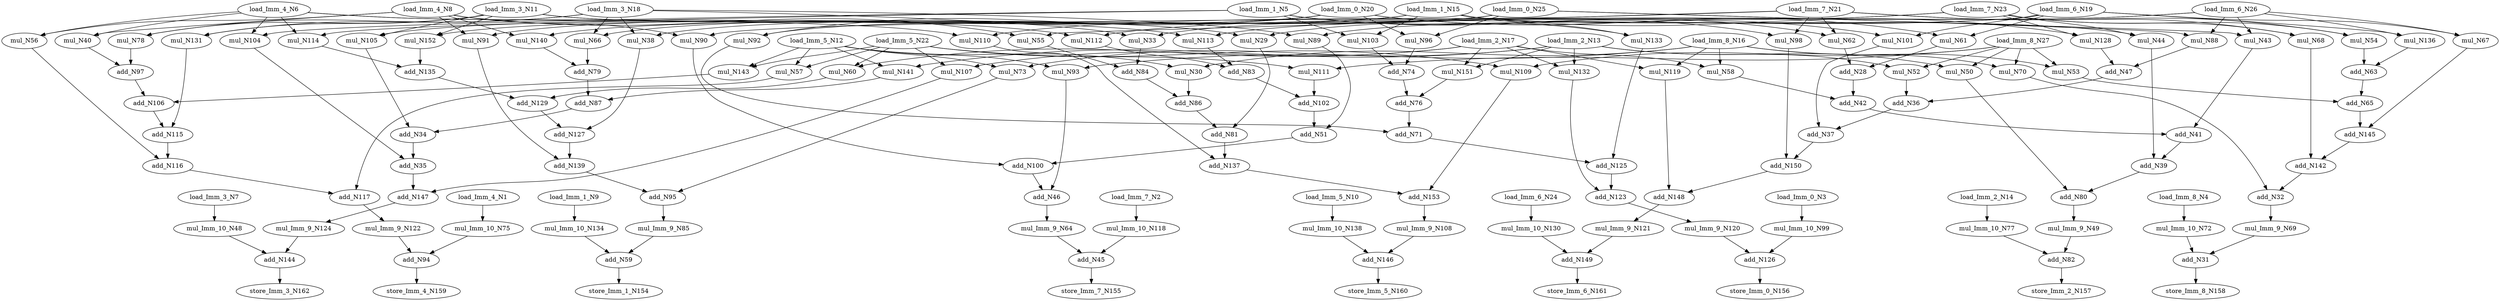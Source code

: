 digraph graphname {
N124 [color="black", ntype="operation", label="mul_Imm_9_N124"];
N127 [color="black", ntype="operation", label="add_N127"];
N126 [color="black", ntype="operation", label="add_N126"];
N121 [color="black", ntype="operation", label="mul_Imm_9_N121"];
N120 [color="black", ntype="operation", label="mul_Imm_9_N120"];
N29 [color="black", ntype="operation", label="mul_N29"];
N28 [color="black", ntype="operation", label="add_N28"];
N123 [color="black", ntype="operation", label="add_N123"];
N23 [color="black", ntype="operation", label="load_Imm_7_N23"];
N22 [color="black", ntype="operation", label="load_Imm_5_N22"];
N21 [color="black", ntype="operation", label="load_Imm_7_N21"];
N20 [color="black", ntype="operation", label="load_Imm_0_N20"];
N27 [color="black", ntype="operation", label="load_Imm_8_N27"];
N26 [color="black", ntype="operation", label="load_Imm_6_N26"];
N25 [color="black", ntype="operation", label="load_Imm_0_N25"];
N24 [color="black", ntype="operation", label="load_Imm_6_N24"];
N85 [color="black", ntype="operation", label="mul_Imm_9_N85"];
N84 [color="black", ntype="operation", label="add_N84"];
N87 [color="black", ntype="operation", label="add_N87"];
N86 [color="black", ntype="operation", label="add_N86"];
N81 [color="black", ntype="operation", label="add_N81"];
N80 [color="black", ntype="operation", label="add_N80"];
N83 [color="black", ntype="operation", label="add_N83"];
N82 [color="black", ntype="operation", label="add_N82"];
N89 [color="black", ntype="operation", label="mul_N89"];
N88 [color="black", ntype="operation", label="mul_N88"];
N38 [color="black", ntype="operation", label="mul_N38"];
N39 [color="black", ntype="operation", label="add_N39"];
N30 [color="black", ntype="operation", label="mul_N30"];
N31 [color="black", ntype="operation", label="add_N31"];
N32 [color="black", ntype="operation", label="add_N32"];
N33 [color="black", ntype="operation", label="mul_N33"];
N34 [color="black", ntype="operation", label="add_N34"];
N35 [color="black", ntype="operation", label="add_N35"];
N36 [color="black", ntype="operation", label="add_N36"];
N37 [color="black", ntype="operation", label="add_N37"];
N98 [color="black", ntype="operation", label="mul_N98"];
N99 [color="black", ntype="operation", label="mul_Imm_10_N99"];
N92 [color="black", ntype="operation", label="mul_N92"];
N93 [color="black", ntype="operation", label="mul_N93"];
N90 [color="black", ntype="operation", label="mul_N90"];
N91 [color="black", ntype="operation", label="mul_N91"];
N96 [color="black", ntype="operation", label="mul_N96"];
N97 [color="black", ntype="operation", label="add_N97"];
N94 [color="black", ntype="operation", label="add_N94"];
N95 [color="black", ntype="operation", label="add_N95"];
N114 [color="black", ntype="operation", label="mul_N114"];
N115 [color="black", ntype="operation", label="add_N115"];
N116 [color="black", ntype="operation", label="add_N116"];
N117 [color="black", ntype="operation", label="add_N117"];
N110 [color="black", ntype="operation", label="mul_N110"];
N111 [color="black", ntype="operation", label="mul_N111"];
N112 [color="black", ntype="operation", label="mul_N112"];
N113 [color="black", ntype="operation", label="mul_N113"];
N118 [color="black", ntype="operation", label="mul_Imm_10_N118"];
N119 [color="black", ntype="operation", label="mul_N119"];
N122 [color="black", ntype="operation", label="mul_Imm_9_N122"];
N107 [color="black", ntype="operation", label="mul_N107"];
N106 [color="black", ntype="operation", label="add_N106"];
N105 [color="black", ntype="operation", label="mul_N105"];
N104 [color="black", ntype="operation", label="mul_N104"];
N103 [color="black", ntype="operation", label="mul_N103"];
N102 [color="black", ntype="operation", label="add_N102"];
N101 [color="black", ntype="operation", label="mul_N101"];
N100 [color="black", ntype="operation", label="add_N100"];
N109 [color="black", ntype="operation", label="mul_N109"];
N108 [color="black", ntype="operation", label="mul_Imm_9_N108"];
N12 [color="black", ntype="operation", label="load_Imm_5_N12"];
N13 [color="black", ntype="operation", label="load_Imm_2_N13"];
N10 [color="black", ntype="operation", label="load_Imm_5_N10"];
N11 [color="black", ntype="operation", label="load_Imm_3_N11"];
N16 [color="black", ntype="operation", label="load_Imm_8_N16"];
N17 [color="black", ntype="operation", label="load_Imm_2_N17"];
N14 [color="black", ntype="operation", label="load_Imm_2_N14"];
N15 [color="black", ntype="operation", label="load_Imm_1_N15"];
N18 [color="black", ntype="operation", label="load_Imm_3_N18"];
N19 [color="black", ntype="operation", label="load_Imm_6_N19"];
N132 [color="black", ntype="operation", label="mul_N132"];
N133 [color="black", ntype="operation", label="mul_N133"];
N130 [color="black", ntype="operation", label="mul_Imm_10_N130"];
N131 [color="black", ntype="operation", label="mul_N131"];
N136 [color="black", ntype="operation", label="mul_N136"];
N137 [color="black", ntype="operation", label="add_N137"];
N134 [color="black", ntype="operation", label="mul_Imm_10_N134"];
N135 [color="black", ntype="operation", label="add_N135"];
N138 [color="black", ntype="operation", label="mul_Imm_10_N138"];
N139 [color="black", ntype="operation", label="add_N139"];
N67 [color="black", ntype="operation", label="mul_N67"];
N66 [color="black", ntype="operation", label="mul_N66"];
N65 [color="black", ntype="operation", label="add_N65"];
N64 [color="black", ntype="operation", label="mul_Imm_9_N64"];
N63 [color="black", ntype="operation", label="add_N63"];
N62 [color="black", ntype="operation", label="mul_N62"];
N61 [color="black", ntype="operation", label="mul_N61"];
N60 [color="black", ntype="operation", label="mul_N60"];
N69 [color="black", ntype="operation", label="mul_Imm_9_N69"];
N68 [color="black", ntype="operation", label="mul_N68"];
N8 [color="black", ntype="operation", label="load_Imm_4_N8"];
N9 [color="black", ntype="operation", label="load_Imm_1_N9"];
N129 [color="black", ntype="operation", label="add_N129"];
N128 [color="black", ntype="operation", label="mul_N128"];
N125 [color="black", ntype="operation", label="add_N125"];
N1 [color="black", ntype="operation", label="load_Imm_4_N1"];
N2 [color="black", ntype="operation", label="load_Imm_7_N2"];
N3 [color="black", ntype="operation", label="load_Imm_0_N3"];
N4 [color="black", ntype="operation", label="load_Imm_8_N4"];
N5 [color="black", ntype="operation", label="load_Imm_1_N5"];
N6 [color="black", ntype="operation", label="load_Imm_4_N6"];
N7 [color="black", ntype="operation", label="load_Imm_3_N7"];
N74 [color="black", ntype="operation", label="add_N74"];
N75 [color="black", ntype="operation", label="mul_Imm_10_N75"];
N76 [color="black", ntype="operation", label="add_N76"];
N77 [color="black", ntype="operation", label="mul_Imm_10_N77"];
N70 [color="black", ntype="operation", label="mul_N70"];
N71 [color="black", ntype="operation", label="add_N71"];
N72 [color="black", ntype="operation", label="mul_Imm_10_N72"];
N73 [color="black", ntype="operation", label="mul_N73"];
N78 [color="black", ntype="operation", label="mul_N78"];
N79 [color="black", ntype="operation", label="add_N79"];
N161 [color="black", ntype="operation", label="store_Imm_6_N161"];
N160 [color="black", ntype="operation", label="store_Imm_5_N160"];
N158 [color="black", ntype="operation", label="store_Imm_8_N158"];
N159 [color="black", ntype="operation", label="store_Imm_4_N159"];
N162 [color="black", ntype="operation", label="store_Imm_3_N162"];
N150 [color="black", ntype="operation", label="add_N150"];
N151 [color="black", ntype="operation", label="mul_N151"];
N152 [color="black", ntype="operation", label="mul_N152"];
N153 [color="black", ntype="operation", label="add_N153"];
N154 [color="black", ntype="operation", label="store_Imm_1_N154"];
N155 [color="black", ntype="operation", label="store_Imm_7_N155"];
N156 [color="black", ntype="operation", label="store_Imm_0_N156"];
N157 [color="black", ntype="operation", label="store_Imm_2_N157"];
N49 [color="black", ntype="operation", label="mul_Imm_9_N49"];
N48 [color="black", ntype="operation", label="mul_Imm_10_N48"];
N41 [color="black", ntype="operation", label="add_N41"];
N40 [color="black", ntype="operation", label="mul_N40"];
N43 [color="black", ntype="operation", label="mul_N43"];
N42 [color="black", ntype="operation", label="add_N42"];
N45 [color="black", ntype="operation", label="add_N45"];
N44 [color="black", ntype="operation", label="mul_N44"];
N47 [color="black", ntype="operation", label="add_N47"];
N46 [color="black", ntype="operation", label="add_N46"];
N149 [color="black", ntype="operation", label="add_N149"];
N148 [color="black", ntype="operation", label="add_N148"];
N143 [color="black", ntype="operation", label="mul_N143"];
N142 [color="black", ntype="operation", label="add_N142"];
N141 [color="black", ntype="operation", label="mul_N141"];
N140 [color="black", ntype="operation", label="mul_N140"];
N147 [color="black", ntype="operation", label="add_N147"];
N146 [color="black", ntype="operation", label="add_N146"];
N145 [color="black", ntype="operation", label="add_N145"];
N144 [color="black", ntype="operation", label="add_N144"];
N58 [color="black", ntype="operation", label="mul_N58"];
N59 [color="black", ntype="operation", label="add_N59"];
N56 [color="black", ntype="operation", label="mul_N56"];
N57 [color="black", ntype="operation", label="mul_N57"];
N54 [color="black", ntype="operation", label="mul_N54"];
N55 [color="black", ntype="operation", label="mul_N55"];
N52 [color="black", ntype="operation", label="mul_N52"];
N53 [color="black", ntype="operation", label="mul_N53"];
N50 [color="black", ntype="operation", label="mul_N50"];
N51 [color="black", ntype="operation", label="add_N51"];
N124 -> N144;
N127 -> N139;
N126 -> N156;
N121 -> N149;
N120 -> N126;
N29 -> N81;
N28 -> N42;
N123 -> N120;
N23 -> N128;
N23 -> N112;
N23 -> N44;
N23 -> N54;
N23 -> N68;
N23 -> N110;
N22 -> N57;
N22 -> N111;
N22 -> N143;
N22 -> N109;
N22 -> N107;
N22 -> N60;
N21 -> N98;
N21 -> N54;
N21 -> N62;
N21 -> N68;
N21 -> N55;
N21 -> N90;
N20 -> N101;
N20 -> N61;
N20 -> N92;
N20 -> N152;
N20 -> N96;
N20 -> N105;
N27 -> N52;
N27 -> N111;
N27 -> N53;
N27 -> N50;
N27 -> N70;
N27 -> N109;
N26 -> N88;
N26 -> N113;
N26 -> N43;
N26 -> N136;
N26 -> N67;
N26 -> N29;
N25 -> N88;
N25 -> N43;
N25 -> N92;
N25 -> N66;
N25 -> N96;
N25 -> N38;
N24 -> N130;
N85 -> N59;
N84 -> N86;
N87 -> N34;
N86 -> N81;
N81 -> N137;
N80 -> N49;
N83 -> N102;
N82 -> N157;
N89 -> N51;
N88 -> N47;
N38 -> N127;
N39 -> N80;
N30 -> N86;
N31 -> N158;
N32 -> N69;
N33 -> N84;
N34 -> N35;
N35 -> N147;
N36 -> N37;
N37 -> N150;
N98 -> N150;
N99 -> N126;
N92 -> N71;
N93 -> N46;
N90 -> N100;
N91 -> N139;
N96 -> N74;
N97 -> N106;
N94 -> N159;
N95 -> N85;
N114 -> N135;
N115 -> N116;
N116 -> N117;
N117 -> N122;
N110 -> N137;
N111 -> N102;
N112 -> N83;
N113 -> N83;
N118 -> N45;
N119 -> N148;
N122 -> N94;
N107 -> N147;
N106 -> N115;
N105 -> N34;
N104 -> N35;
N103 -> N74;
N102 -> N51;
N101 -> N37;
N100 -> N46;
N109 -> N153;
N108 -> N146;
N12 -> N73;
N12 -> N143;
N12 -> N93;
N12 -> N141;
N12 -> N57;
N12 -> N30;
N13 -> N73;
N13 -> N50;
N13 -> N151;
N13 -> N141;
N13 -> N52;
N13 -> N132;
N10 -> N138;
N11 -> N29;
N11 -> N78;
N11 -> N113;
N11 -> N131;
N11 -> N105;
N11 -> N152;
N16 -> N93;
N16 -> N119;
N16 -> N53;
N16 -> N58;
N16 -> N70;
N16 -> N30;
N17 -> N107;
N17 -> N119;
N17 -> N58;
N17 -> N151;
N17 -> N60;
N17 -> N132;
N14 -> N77;
N15 -> N128;
N15 -> N44;
N15 -> N133;
N15 -> N140;
N15 -> N103;
N15 -> N91;
N18 -> N38;
N18 -> N78;
N18 -> N131;
N18 -> N66;
N18 -> N33;
N18 -> N89;
N19 -> N101;
N19 -> N67;
N19 -> N61;
N19 -> N136;
N19 -> N33;
N19 -> N89;
N132 -> N123;
N133 -> N125;
N130 -> N149;
N131 -> N115;
N136 -> N63;
N137 -> N153;
N134 -> N59;
N135 -> N129;
N138 -> N146;
N139 -> N95;
N67 -> N145;
N66 -> N79;
N65 -> N145;
N64 -> N45;
N63 -> N65;
N62 -> N28;
N61 -> N28;
N60 -> N129;
N69 -> N31;
N68 -> N142;
N8 -> N91;
N8 -> N40;
N8 -> N140;
N8 -> N56;
N8 -> N55;
N8 -> N90;
N9 -> N134;
N129 -> N127;
N128 -> N47;
N125 -> N123;
N1 -> N75;
N2 -> N118;
N3 -> N99;
N4 -> N72;
N5 -> N104;
N5 -> N62;
N5 -> N98;
N5 -> N114;
N5 -> N133;
N5 -> N103;
N6 -> N104;
N6 -> N112;
N6 -> N40;
N6 -> N56;
N6 -> N114;
N6 -> N110;
N7 -> N48;
N74 -> N76;
N75 -> N94;
N76 -> N71;
N77 -> N82;
N70 -> N32;
N71 -> N125;
N72 -> N31;
N73 -> N95;
N78 -> N97;
N79 -> N87;
N150 -> N148;
N151 -> N76;
N152 -> N135;
N153 -> N108;
N49 -> N82;
N48 -> N144;
N41 -> N39;
N40 -> N97;
N43 -> N41;
N42 -> N41;
N45 -> N155;
N44 -> N39;
N47 -> N36;
N46 -> N64;
N149 -> N161;
N148 -> N121;
N143 -> N106;
N142 -> N32;
N141 -> N87;
N140 -> N79;
N147 -> N124;
N146 -> N160;
N145 -> N142;
N144 -> N162;
N58 -> N42;
N59 -> N154;
N56 -> N116;
N57 -> N117;
N54 -> N63;
N55 -> N84;
N52 -> N36;
N53 -> N65;
N50 -> N80;
N51 -> N100;
}
